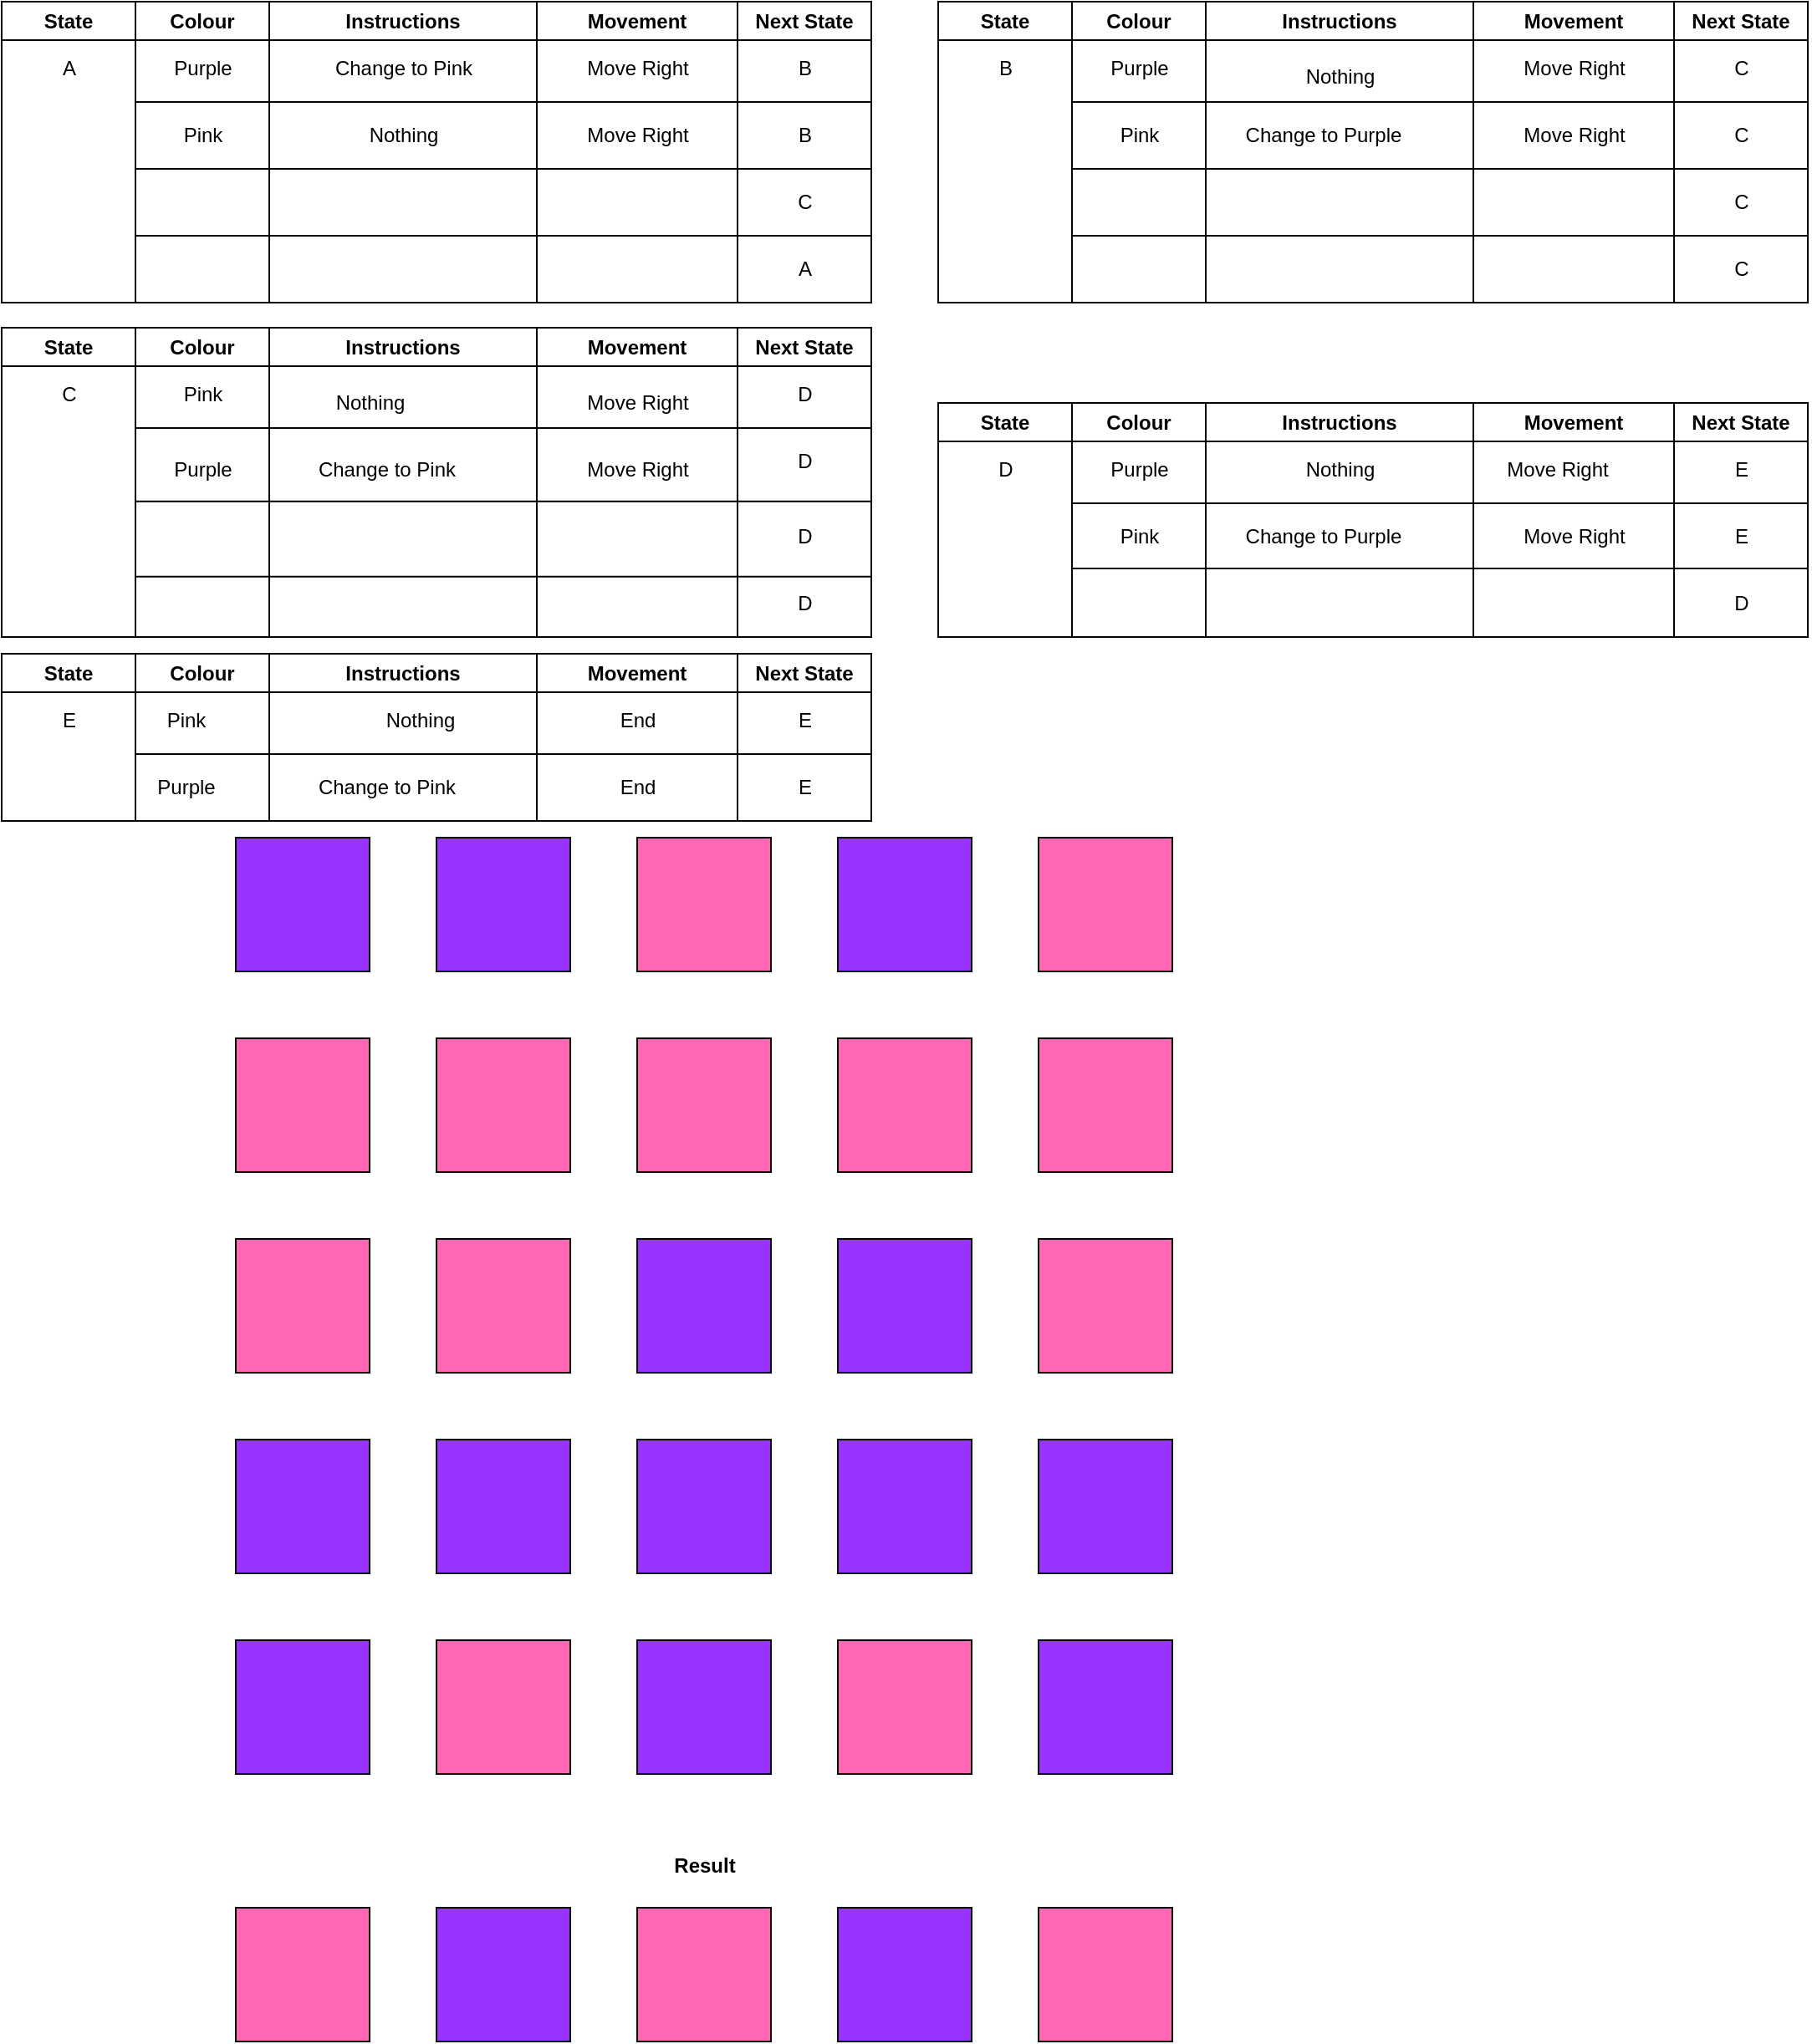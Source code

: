 <mxfile version="21.0.8" type="onedrive"><diagram name="Page-1" id="vKZS9VAAFDw7XRb_pnZu"><mxGraphModel grid="1" page="1" gridSize="10" guides="1" tooltips="1" connect="1" arrows="1" fold="1" pageScale="1" pageWidth="850" pageHeight="1100" math="0" shadow="0"><root><mxCell id="0"/><mxCell id="1" parent="0"/><mxCell id="EM4ZzZLMgmEAqZj2grmT-1" value="State" style="swimlane;whiteSpace=wrap;html=1;" vertex="1" parent="1"><mxGeometry x="-140" y="20" width="80" height="180" as="geometry"/></mxCell><mxCell id="EM4ZzZLMgmEAqZj2grmT-2" value="A" style="text;html=1;align=center;verticalAlign=middle;resizable=0;points=[];autosize=1;strokeColor=none;fillColor=none;" vertex="1" parent="EM4ZzZLMgmEAqZj2grmT-1"><mxGeometry x="25" y="25" width="30" height="30" as="geometry"/></mxCell><mxCell id="EM4ZzZLMgmEAqZj2grmT-3" value="" style="endArrow=none;html=1;rounded=0;" edge="1" parent="1"><mxGeometry width="50" height="50" relative="1" as="geometry"><mxPoint x="-60" y="80" as="sourcePoint"/><mxPoint x="380" y="80" as="targetPoint"/></mxGeometry></mxCell><mxCell id="EM4ZzZLMgmEAqZj2grmT-4" value="Instructions" style="swimlane;whiteSpace=wrap;html=1;" vertex="1" parent="1"><mxGeometry x="20" y="20" width="160" height="180" as="geometry"/></mxCell><mxCell id="EM4ZzZLMgmEAqZj2grmT-5" value="" style="endArrow=none;html=1;rounded=0;" edge="1" parent="EM4ZzZLMgmEAqZj2grmT-4"><mxGeometry width="50" height="50" relative="1" as="geometry"><mxPoint x="-80" y="100" as="sourcePoint"/><mxPoint x="360" y="100" as="targetPoint"/></mxGeometry></mxCell><mxCell id="EM4ZzZLMgmEAqZj2grmT-6" value="" style="endArrow=none;html=1;rounded=0;" edge="1" parent="EM4ZzZLMgmEAqZj2grmT-4"><mxGeometry width="50" height="50" relative="1" as="geometry"><mxPoint x="-80" y="140" as="sourcePoint"/><mxPoint x="360" y="140" as="targetPoint"/></mxGeometry></mxCell><mxCell id="EM4ZzZLMgmEAqZj2grmT-7" value="Movement" style="swimlane;whiteSpace=wrap;html=1;" vertex="1" parent="1"><mxGeometry x="180" y="20" width="120" height="180" as="geometry"/></mxCell><mxCell id="EM4ZzZLMgmEAqZj2grmT-8" value="Next State" style="swimlane;whiteSpace=wrap;html=1;" vertex="1" parent="1"><mxGeometry x="300" y="20" width="80" height="180" as="geometry"/></mxCell><mxCell id="EM4ZzZLMgmEAqZj2grmT-9" value="A" style="text;html=1;align=center;verticalAlign=middle;resizable=0;points=[];autosize=1;strokeColor=none;fillColor=none;" vertex="1" parent="EM4ZzZLMgmEAqZj2grmT-8"><mxGeometry x="25" y="145" width="30" height="30" as="geometry"/></mxCell><mxCell id="EM4ZzZLMgmEAqZj2grmT-10" value="Colour" style="swimlane;whiteSpace=wrap;html=1;" vertex="1" parent="1"><mxGeometry x="-60" y="20" width="80" height="180" as="geometry"/></mxCell><mxCell id="EM4ZzZLMgmEAqZj2grmT-132" value="Pink" style="text;html=1;align=center;verticalAlign=middle;resizable=0;points=[];autosize=1;strokeColor=none;fillColor=none;" vertex="1" parent="EM4ZzZLMgmEAqZj2grmT-10"><mxGeometry x="15" y="65" width="50" height="30" as="geometry"/></mxCell><mxCell id="EM4ZzZLMgmEAqZj2grmT-11" value="" style="whiteSpace=wrap;html=1;aspect=fixed;fillColor=#FF66B3;" vertex="1" parent="1"><mxGeometry y="1160" width="80" height="80" as="geometry"/></mxCell><mxCell id="EM4ZzZLMgmEAqZj2grmT-12" value="" style="whiteSpace=wrap;html=1;aspect=fixed;fillColor=#9933FF;" vertex="1" parent="1"><mxGeometry x="120" y="1160" width="80" height="80" as="geometry"/></mxCell><mxCell id="EM4ZzZLMgmEAqZj2grmT-13" value="" style="whiteSpace=wrap;html=1;aspect=fixed;fillColor=#FF66B3;" vertex="1" parent="1"><mxGeometry x="240" y="1160" width="80" height="80" as="geometry"/></mxCell><mxCell id="EM4ZzZLMgmEAqZj2grmT-14" value="" style="whiteSpace=wrap;html=1;aspect=fixed;fillColor=#9933FF;" vertex="1" parent="1"><mxGeometry x="360" y="1160" width="80" height="80" as="geometry"/></mxCell><mxCell id="EM4ZzZLMgmEAqZj2grmT-15" value="" style="whiteSpace=wrap;html=1;aspect=fixed;fillColor=#FF66B3;" vertex="1" parent="1"><mxGeometry x="480" y="1160" width="80" height="80" as="geometry"/></mxCell><mxCell id="EM4ZzZLMgmEAqZj2grmT-16" value="" style="whiteSpace=wrap;html=1;aspect=fixed;fillColor=#9933FF;" vertex="1" parent="1"><mxGeometry y="520" width="80" height="80" as="geometry"/></mxCell><mxCell id="EM4ZzZLMgmEAqZj2grmT-17" value="" style="whiteSpace=wrap;html=1;aspect=fixed;fillColor=#9933FF;" vertex="1" parent="1"><mxGeometry x="120" y="520" width="80" height="80" as="geometry"/></mxCell><mxCell id="EM4ZzZLMgmEAqZj2grmT-18" value="" style="whiteSpace=wrap;html=1;aspect=fixed;fillColor=#FF66B3;" vertex="1" parent="1"><mxGeometry x="240" y="520" width="80" height="80" as="geometry"/></mxCell><mxCell id="EM4ZzZLMgmEAqZj2grmT-19" value="" style="whiteSpace=wrap;html=1;aspect=fixed;fillColor=#9933FF;" vertex="1" parent="1"><mxGeometry x="360" y="520" width="80" height="80" as="geometry"/></mxCell><mxCell id="EM4ZzZLMgmEAqZj2grmT-20" value="" style="whiteSpace=wrap;html=1;aspect=fixed;fillColor=#FF66B3;" vertex="1" parent="1"><mxGeometry x="480" y="520" width="80" height="80" as="geometry"/></mxCell><mxCell id="EM4ZzZLMgmEAqZj2grmT-21" value="" style="whiteSpace=wrap;html=1;aspect=fixed;fillColor=#FF66B3;" vertex="1" parent="1"><mxGeometry y="640" width="80" height="80" as="geometry"/></mxCell><mxCell id="EM4ZzZLMgmEAqZj2grmT-22" value="" style="whiteSpace=wrap;html=1;aspect=fixed;fillColor=#FF66B3;" vertex="1" parent="1"><mxGeometry x="120" y="640" width="80" height="80" as="geometry"/></mxCell><mxCell id="EM4ZzZLMgmEAqZj2grmT-23" value="" style="whiteSpace=wrap;html=1;aspect=fixed;fillColor=#FF66B3;" vertex="1" parent="1"><mxGeometry x="240" y="640" width="80" height="80" as="geometry"/></mxCell><mxCell id="EM4ZzZLMgmEAqZj2grmT-24" value="" style="whiteSpace=wrap;html=1;aspect=fixed;fillColor=#FF66B3;" vertex="1" parent="1"><mxGeometry x="360" y="640" width="80" height="80" as="geometry"/></mxCell><mxCell id="EM4ZzZLMgmEAqZj2grmT-25" value="" style="whiteSpace=wrap;html=1;aspect=fixed;fillColor=#FF66B3;" vertex="1" parent="1"><mxGeometry x="480" y="640" width="80" height="80" as="geometry"/></mxCell><mxCell id="EM4ZzZLMgmEAqZj2grmT-26" value="" style="whiteSpace=wrap;html=1;aspect=fixed;fillColor=#FF66B3;" vertex="1" parent="1"><mxGeometry y="760" width="80" height="80" as="geometry"/></mxCell><mxCell id="EM4ZzZLMgmEAqZj2grmT-27" value="" style="whiteSpace=wrap;html=1;aspect=fixed;fillColor=#FF66B3;" vertex="1" parent="1"><mxGeometry x="120" y="760" width="80" height="80" as="geometry"/></mxCell><mxCell id="EM4ZzZLMgmEAqZj2grmT-28" value="" style="whiteSpace=wrap;html=1;aspect=fixed;fillColor=#9933FF;" vertex="1" parent="1"><mxGeometry x="240" y="760" width="80" height="80" as="geometry"/></mxCell><mxCell id="EM4ZzZLMgmEAqZj2grmT-29" value="" style="whiteSpace=wrap;html=1;aspect=fixed;fillColor=#9933FF;" vertex="1" parent="1"><mxGeometry x="360" y="760" width="80" height="80" as="geometry"/></mxCell><mxCell id="EM4ZzZLMgmEAqZj2grmT-30" value="" style="whiteSpace=wrap;html=1;aspect=fixed;fillColor=#FF66B3;" vertex="1" parent="1"><mxGeometry x="480" y="760" width="80" height="80" as="geometry"/></mxCell><mxCell id="EM4ZzZLMgmEAqZj2grmT-31" value="" style="whiteSpace=wrap;html=1;aspect=fixed;fillColor=#9933FF;" vertex="1" parent="1"><mxGeometry y="880" width="80" height="80" as="geometry"/></mxCell><mxCell id="EM4ZzZLMgmEAqZj2grmT-32" value="" style="whiteSpace=wrap;html=1;aspect=fixed;fillColor=#9933FF;" vertex="1" parent="1"><mxGeometry x="120" y="880" width="80" height="80" as="geometry"/></mxCell><mxCell id="EM4ZzZLMgmEAqZj2grmT-33" value="" style="whiteSpace=wrap;html=1;aspect=fixed;fillColor=#9933FF;" vertex="1" parent="1"><mxGeometry x="240" y="880" width="80" height="80" as="geometry"/></mxCell><mxCell id="EM4ZzZLMgmEAqZj2grmT-34" value="" style="whiteSpace=wrap;html=1;aspect=fixed;fillColor=#9933FF;" vertex="1" parent="1"><mxGeometry x="360" y="880" width="80" height="80" as="geometry"/></mxCell><mxCell id="EM4ZzZLMgmEAqZj2grmT-35" value="" style="whiteSpace=wrap;html=1;aspect=fixed;fillColor=#9933FF;" vertex="1" parent="1"><mxGeometry x="480" y="880" width="80" height="80" as="geometry"/></mxCell><mxCell id="EM4ZzZLMgmEAqZj2grmT-36" value="" style="whiteSpace=wrap;html=1;aspect=fixed;fillColor=#9933FF;" vertex="1" parent="1"><mxGeometry y="1000" width="80" height="80" as="geometry"/></mxCell><mxCell id="EM4ZzZLMgmEAqZj2grmT-37" value="" style="whiteSpace=wrap;html=1;aspect=fixed;fillColor=#FF66B3;" vertex="1" parent="1"><mxGeometry x="120" y="1000" width="80" height="80" as="geometry"/></mxCell><mxCell id="EM4ZzZLMgmEAqZj2grmT-38" value="" style="whiteSpace=wrap;html=1;aspect=fixed;fillColor=#9933FF;" vertex="1" parent="1"><mxGeometry x="240" y="1000" width="80" height="80" as="geometry"/></mxCell><mxCell id="EM4ZzZLMgmEAqZj2grmT-39" value="" style="whiteSpace=wrap;html=1;aspect=fixed;fillColor=#FF66B3;" vertex="1" parent="1"><mxGeometry x="360" y="1000" width="80" height="80" as="geometry"/></mxCell><mxCell id="EM4ZzZLMgmEAqZj2grmT-40" value="" style="whiteSpace=wrap;html=1;aspect=fixed;fillColor=#9933FF;" vertex="1" parent="1"><mxGeometry x="480" y="1000" width="80" height="80" as="geometry"/></mxCell><mxCell id="EM4ZzZLMgmEAqZj2grmT-41" value="B" style="text;html=1;align=center;verticalAlign=middle;resizable=0;points=[];autosize=1;strokeColor=none;fillColor=none;" vertex="1" parent="1"><mxGeometry x="325" y="45" width="30" height="30" as="geometry"/></mxCell><mxCell id="EM4ZzZLMgmEAqZj2grmT-42" value="State" style="swimlane;whiteSpace=wrap;html=1;" vertex="1" parent="1"><mxGeometry x="420" y="20" width="80" height="180" as="geometry"/></mxCell><mxCell id="EM4ZzZLMgmEAqZj2grmT-43" value="B" style="text;html=1;align=center;verticalAlign=middle;resizable=0;points=[];autosize=1;strokeColor=none;fillColor=none;" vertex="1" parent="EM4ZzZLMgmEAqZj2grmT-42"><mxGeometry x="25" y="25" width="30" height="30" as="geometry"/></mxCell><mxCell id="EM4ZzZLMgmEAqZj2grmT-44" value="" style="endArrow=none;html=1;rounded=0;" edge="1" parent="1"><mxGeometry width="50" height="50" relative="1" as="geometry"><mxPoint x="500" y="80" as="sourcePoint"/><mxPoint x="940" y="80" as="targetPoint"/></mxGeometry></mxCell><mxCell id="EM4ZzZLMgmEAqZj2grmT-45" value="Instructions" style="swimlane;whiteSpace=wrap;html=1;" vertex="1" parent="1"><mxGeometry x="580" y="20" width="160" height="180" as="geometry"/></mxCell><mxCell id="EM4ZzZLMgmEAqZj2grmT-46" value="" style="endArrow=none;html=1;rounded=0;" edge="1" parent="EM4ZzZLMgmEAqZj2grmT-45"><mxGeometry width="50" height="50" relative="1" as="geometry"><mxPoint x="-80" y="100" as="sourcePoint"/><mxPoint x="360" y="100" as="targetPoint"/></mxGeometry></mxCell><mxCell id="EM4ZzZLMgmEAqZj2grmT-47" value="" style="endArrow=none;html=1;rounded=0;" edge="1" parent="EM4ZzZLMgmEAqZj2grmT-45"><mxGeometry width="50" height="50" relative="1" as="geometry"><mxPoint x="-80" y="140" as="sourcePoint"/><mxPoint x="360" y="140" as="targetPoint"/></mxGeometry></mxCell><mxCell id="EM4ZzZLMgmEAqZj2grmT-120" value="Nothing" style="text;html=1;align=center;verticalAlign=middle;resizable=0;points=[];autosize=1;strokeColor=none;fillColor=none;" vertex="1" parent="EM4ZzZLMgmEAqZj2grmT-45"><mxGeometry x="50" y="30" width="60" height="30" as="geometry"/></mxCell><mxCell id="EM4ZzZLMgmEAqZj2grmT-48" value="Movement" style="swimlane;whiteSpace=wrap;html=1;" vertex="1" parent="1"><mxGeometry x="740" y="20" width="120" height="180" as="geometry"/></mxCell><mxCell id="EM4ZzZLMgmEAqZj2grmT-49" value="Next State" style="swimlane;whiteSpace=wrap;html=1;" vertex="1" parent="1"><mxGeometry x="860" y="20" width="80" height="180" as="geometry"/></mxCell><mxCell id="EM4ZzZLMgmEAqZj2grmT-50" value="Colour" style="swimlane;whiteSpace=wrap;html=1;startSize=23;" vertex="1" parent="1"><mxGeometry x="500" y="20" width="80" height="180" as="geometry"/></mxCell><mxCell id="EM4ZzZLMgmEAqZj2grmT-51" value="C" style="text;html=1;align=center;verticalAlign=middle;resizable=0;points=[];autosize=1;strokeColor=none;fillColor=none;" vertex="1" parent="1"><mxGeometry x="885" y="45" width="30" height="30" as="geometry"/></mxCell><mxCell id="EM4ZzZLMgmEAqZj2grmT-52" value="C" style="text;html=1;align=center;verticalAlign=middle;resizable=0;points=[];autosize=1;strokeColor=none;fillColor=none;" vertex="1" parent="1"><mxGeometry x="885" y="85" width="30" height="30" as="geometry"/></mxCell><mxCell id="EM4ZzZLMgmEAqZj2grmT-53" value="State" style="swimlane;whiteSpace=wrap;html=1;" vertex="1" parent="1"><mxGeometry x="-140" y="215" width="80" height="185" as="geometry"/></mxCell><mxCell id="EM4ZzZLMgmEAqZj2grmT-54" value="C" style="text;html=1;align=center;verticalAlign=middle;resizable=0;points=[];autosize=1;strokeColor=none;fillColor=none;" vertex="1" parent="EM4ZzZLMgmEAqZj2grmT-53"><mxGeometry x="25" y="25" width="30" height="30" as="geometry"/></mxCell><mxCell id="EM4ZzZLMgmEAqZj2grmT-55" value="" style="endArrow=none;html=1;rounded=0;" edge="1" parent="1"><mxGeometry width="50" height="50" relative="1" as="geometry"><mxPoint x="-60" y="275" as="sourcePoint"/><mxPoint x="380" y="275" as="targetPoint"/></mxGeometry></mxCell><mxCell id="EM4ZzZLMgmEAqZj2grmT-56" value="Instructions" style="swimlane;whiteSpace=wrap;html=1;" vertex="1" parent="1"><mxGeometry x="20" y="215" width="160" height="185" as="geometry"/></mxCell><mxCell id="EM4ZzZLMgmEAqZj2grmT-59" value="Movement" style="swimlane;whiteSpace=wrap;html=1;" vertex="1" parent="1"><mxGeometry x="180" y="215" width="120" height="185" as="geometry"/></mxCell><mxCell id="EM4ZzZLMgmEAqZj2grmT-60" value="" style="endArrow=none;html=1;rounded=0;" edge="1" parent="EM4ZzZLMgmEAqZj2grmT-59"><mxGeometry width="50" height="50" relative="1" as="geometry"><mxPoint x="-240" y="103.82" as="sourcePoint"/><mxPoint x="200" y="103.82" as="targetPoint"/></mxGeometry></mxCell><mxCell id="EM4ZzZLMgmEAqZj2grmT-61" value="" style="endArrow=none;html=1;rounded=0;" edge="1" parent="EM4ZzZLMgmEAqZj2grmT-59"><mxGeometry width="50" height="50" relative="1" as="geometry"><mxPoint x="-240" y="148.82" as="sourcePoint"/><mxPoint x="200" y="148.82" as="targetPoint"/></mxGeometry></mxCell><mxCell id="EM4ZzZLMgmEAqZj2grmT-62" value="Next State" style="swimlane;whiteSpace=wrap;html=1;" vertex="1" parent="1"><mxGeometry x="300" y="215" width="80" height="185" as="geometry"/></mxCell><mxCell id="EM4ZzZLMgmEAqZj2grmT-63" value="D" style="text;html=1;align=center;verticalAlign=middle;resizable=0;points=[];autosize=1;strokeColor=none;fillColor=none;" vertex="1" parent="EM4ZzZLMgmEAqZj2grmT-62"><mxGeometry x="25" y="110" width="30" height="30" as="geometry"/></mxCell><mxCell id="EM4ZzZLMgmEAqZj2grmT-64" value="Colour" style="swimlane;whiteSpace=wrap;html=1;" vertex="1" parent="1"><mxGeometry x="-60" y="215" width="80" height="185" as="geometry"/></mxCell><mxCell id="EM4ZzZLMgmEAqZj2grmT-122" value="Pink" style="text;html=1;align=center;verticalAlign=middle;resizable=0;points=[];autosize=1;strokeColor=none;fillColor=none;" vertex="1" parent="EM4ZzZLMgmEAqZj2grmT-64"><mxGeometry x="15" y="25" width="50" height="30" as="geometry"/></mxCell><mxCell id="EM4ZzZLMgmEAqZj2grmT-66" value="D" style="text;html=1;align=center;verticalAlign=middle;resizable=0;points=[];autosize=1;strokeColor=none;fillColor=none;" vertex="1" parent="1"><mxGeometry x="325" y="240" width="30" height="30" as="geometry"/></mxCell><mxCell id="EM4ZzZLMgmEAqZj2grmT-67" value="State" style="swimlane;whiteSpace=wrap;html=1;" vertex="1" parent="1"><mxGeometry x="420" y="260" width="80" height="140" as="geometry"/></mxCell><mxCell id="EM4ZzZLMgmEAqZj2grmT-68" value="D" style="text;html=1;align=center;verticalAlign=middle;resizable=0;points=[];autosize=1;strokeColor=none;fillColor=none;" vertex="1" parent="EM4ZzZLMgmEAqZj2grmT-67"><mxGeometry x="25" y="25" width="30" height="30" as="geometry"/></mxCell><mxCell id="EM4ZzZLMgmEAqZj2grmT-69" value="" style="endArrow=none;html=1;rounded=0;" edge="1" parent="1"><mxGeometry width="50" height="50" relative="1" as="geometry"><mxPoint x="500" y="320" as="sourcePoint"/><mxPoint x="940" y="320" as="targetPoint"/></mxGeometry></mxCell><mxCell id="EM4ZzZLMgmEAqZj2grmT-70" value="Instructions" style="swimlane;whiteSpace=wrap;html=1;" vertex="1" parent="1"><mxGeometry x="580" y="260" width="160" height="140" as="geometry"/></mxCell><mxCell id="EM4ZzZLMgmEAqZj2grmT-71" value="Movement" style="swimlane;whiteSpace=wrap;html=1;" vertex="1" parent="1"><mxGeometry x="740" y="260" width="120" height="140" as="geometry"/></mxCell><mxCell id="EM4ZzZLMgmEAqZj2grmT-72" value="Next State" style="swimlane;whiteSpace=wrap;html=1;" vertex="1" parent="1"><mxGeometry x="860" y="260" width="80" height="140" as="geometry"/></mxCell><mxCell id="EM4ZzZLMgmEAqZj2grmT-73" value="E" style="text;html=1;align=center;verticalAlign=middle;resizable=0;points=[];autosize=1;strokeColor=none;fillColor=none;" vertex="1" parent="EM4ZzZLMgmEAqZj2grmT-72"><mxGeometry x="25" y="65" width="30" height="30" as="geometry"/></mxCell><mxCell id="EM4ZzZLMgmEAqZj2grmT-74" value="" style="endArrow=none;html=1;rounded=0;" edge="1" parent="EM4ZzZLMgmEAqZj2grmT-72"><mxGeometry width="50" height="50" relative="1" as="geometry"><mxPoint x="-360" y="99" as="sourcePoint"/><mxPoint x="80" y="99" as="targetPoint"/></mxGeometry></mxCell><mxCell id="EM4ZzZLMgmEAqZj2grmT-75" value="Colour" style="swimlane;whiteSpace=wrap;html=1;" vertex="1" parent="1"><mxGeometry x="500" y="260" width="80" height="140" as="geometry"/></mxCell><mxCell id="EM4ZzZLMgmEAqZj2grmT-125" value="Purple" style="text;html=1;align=center;verticalAlign=middle;resizable=0;points=[];autosize=1;strokeColor=none;fillColor=none;" vertex="1" parent="EM4ZzZLMgmEAqZj2grmT-75"><mxGeometry x="10" y="25" width="60" height="30" as="geometry"/></mxCell><mxCell id="EM4ZzZLMgmEAqZj2grmT-76" value="E" style="text;html=1;align=center;verticalAlign=middle;resizable=0;points=[];autosize=1;strokeColor=none;fillColor=none;" vertex="1" parent="1"><mxGeometry x="885" y="285" width="30" height="30" as="geometry"/></mxCell><mxCell id="EM4ZzZLMgmEAqZj2grmT-77" value="B" style="text;html=1;align=center;verticalAlign=middle;resizable=0;points=[];autosize=1;strokeColor=none;fillColor=none;" vertex="1" parent="1"><mxGeometry x="325" y="85" width="30" height="30" as="geometry"/></mxCell><mxCell id="EM4ZzZLMgmEAqZj2grmT-78" value="C" style="text;html=1;align=center;verticalAlign=middle;resizable=0;points=[];autosize=1;strokeColor=none;fillColor=none;" vertex="1" parent="1"><mxGeometry x="885" y="125" width="30" height="30" as="geometry"/></mxCell><mxCell id="EM4ZzZLMgmEAqZj2grmT-79" value="&lt;b&gt;Result&lt;/b&gt;" style="text;html=1;align=center;verticalAlign=middle;resizable=0;points=[];autosize=1;strokeColor=none;fillColor=none;" vertex="1" parent="1"><mxGeometry x="250" y="1120" width="60" height="30" as="geometry"/></mxCell><mxCell id="EM4ZzZLMgmEAqZj2grmT-80" value="C" style="text;html=1;align=center;verticalAlign=middle;resizable=0;points=[];autosize=1;strokeColor=none;fillColor=none;" vertex="1" parent="1"><mxGeometry x="325" y="125" width="30" height="30" as="geometry"/></mxCell><mxCell id="EM4ZzZLMgmEAqZj2grmT-81" value="C" style="text;html=1;align=center;verticalAlign=middle;resizable=0;points=[];autosize=1;strokeColor=none;fillColor=none;" vertex="1" parent="1"><mxGeometry x="885" y="165" width="30" height="30" as="geometry"/></mxCell><mxCell id="EM4ZzZLMgmEAqZj2grmT-82" value="State" style="swimlane;whiteSpace=wrap;html=1;" vertex="1" parent="1"><mxGeometry x="-140" y="410" width="80" height="100" as="geometry"/></mxCell><mxCell id="EM4ZzZLMgmEAqZj2grmT-83" value="E" style="text;html=1;align=center;verticalAlign=middle;resizable=0;points=[];autosize=1;strokeColor=none;fillColor=none;" vertex="1" parent="EM4ZzZLMgmEAqZj2grmT-82"><mxGeometry x="25" y="25" width="30" height="30" as="geometry"/></mxCell><mxCell id="EM4ZzZLMgmEAqZj2grmT-84" value="" style="endArrow=none;html=1;rounded=0;" edge="1" parent="1"><mxGeometry width="50" height="50" relative="1" as="geometry"><mxPoint x="-60" y="470" as="sourcePoint"/><mxPoint x="380" y="470" as="targetPoint"/></mxGeometry></mxCell><mxCell id="EM4ZzZLMgmEAqZj2grmT-85" value="Instructions" style="swimlane;whiteSpace=wrap;html=1;" vertex="1" parent="1"><mxGeometry x="20" y="410" width="160" height="100" as="geometry"/></mxCell><mxCell id="EM4ZzZLMgmEAqZj2grmT-86" value="Movement" style="swimlane;whiteSpace=wrap;html=1;" vertex="1" parent="1"><mxGeometry x="180" y="410" width="120" height="100" as="geometry"/></mxCell><mxCell id="EM4ZzZLMgmEAqZj2grmT-87" value="Next State" style="swimlane;whiteSpace=wrap;html=1;" vertex="1" parent="1"><mxGeometry x="300" y="410" width="80" height="100" as="geometry"/></mxCell><mxCell id="EM4ZzZLMgmEAqZj2grmT-88" value="Colour" style="swimlane;whiteSpace=wrap;html=1;" vertex="1" parent="1"><mxGeometry x="-60" y="410" width="80" height="100" as="geometry"/></mxCell><mxCell id="EM4ZzZLMgmEAqZj2grmT-89" value="D" style="text;html=1;align=center;verticalAlign=middle;resizable=0;points=[];autosize=1;strokeColor=none;fillColor=none;" vertex="1" parent="1"><mxGeometry x="325" y="280" width="30" height="30" as="geometry"/></mxCell><mxCell id="EM4ZzZLMgmEAqZj2grmT-90" value="D" style="text;html=1;align=center;verticalAlign=middle;resizable=0;points=[];autosize=1;strokeColor=none;fillColor=none;" vertex="1" parent="1"><mxGeometry x="885" y="365" width="30" height="30" as="geometry"/></mxCell><mxCell id="EM4ZzZLMgmEAqZj2grmT-91" value="D" style="text;html=1;align=center;verticalAlign=middle;resizable=0;points=[];autosize=1;strokeColor=none;fillColor=none;" vertex="1" parent="1"><mxGeometry x="325" y="365" width="30" height="30" as="geometry"/></mxCell><mxCell id="EM4ZzZLMgmEAqZj2grmT-116" value="Purple" style="text;html=1;align=center;verticalAlign=middle;resizable=0;points=[];autosize=1;strokeColor=none;fillColor=none;" vertex="1" parent="1"><mxGeometry x="-50" y="45" width="60" height="30" as="geometry"/></mxCell><mxCell id="EM4ZzZLMgmEAqZj2grmT-117" value="Change to Pink" style="text;html=1;align=center;verticalAlign=middle;resizable=0;points=[];autosize=1;strokeColor=none;fillColor=none;" vertex="1" parent="1"><mxGeometry x="45" y="45" width="110" height="30" as="geometry"/></mxCell><mxCell id="EM4ZzZLMgmEAqZj2grmT-118" value="Move Right" style="text;html=1;align=center;verticalAlign=middle;resizable=0;points=[];autosize=1;strokeColor=none;fillColor=none;" vertex="1" parent="1"><mxGeometry x="200" y="45" width="80" height="30" as="geometry"/></mxCell><mxCell id="EM4ZzZLMgmEAqZj2grmT-119" value="Purple" style="text;html=1;align=center;verticalAlign=middle;resizable=0;points=[];autosize=1;strokeColor=none;fillColor=none;" vertex="1" parent="1"><mxGeometry x="510" y="45" width="60" height="30" as="geometry"/></mxCell><mxCell id="EM4ZzZLMgmEAqZj2grmT-121" value="Move Right" style="text;html=1;align=center;verticalAlign=middle;resizable=0;points=[];autosize=1;strokeColor=none;fillColor=none;" vertex="1" parent="1"><mxGeometry x="760" y="45" width="80" height="30" as="geometry"/></mxCell><mxCell id="EM4ZzZLMgmEAqZj2grmT-123" value="Nothing" style="text;html=1;align=center;verticalAlign=middle;resizable=0;points=[];autosize=1;strokeColor=none;fillColor=none;" vertex="1" parent="1"><mxGeometry x="50" y="245" width="60" height="30" as="geometry"/></mxCell><mxCell id="EM4ZzZLMgmEAqZj2grmT-124" value="Move Right" style="text;html=1;align=center;verticalAlign=middle;resizable=0;points=[];autosize=1;strokeColor=none;fillColor=none;" vertex="1" parent="1"><mxGeometry x="200" y="245" width="80" height="30" as="geometry"/></mxCell><mxCell id="EM4ZzZLMgmEAqZj2grmT-126" value="Nothing" style="text;html=1;align=center;verticalAlign=middle;resizable=0;points=[];autosize=1;strokeColor=none;fillColor=none;" vertex="1" parent="1"><mxGeometry x="630" y="285" width="60" height="30" as="geometry"/></mxCell><mxCell id="EM4ZzZLMgmEAqZj2grmT-127" value="Move Right" style="text;html=1;align=center;verticalAlign=middle;resizable=0;points=[];autosize=1;strokeColor=none;fillColor=none;" vertex="1" parent="1"><mxGeometry x="750" y="285" width="80" height="30" as="geometry"/></mxCell><mxCell id="EM4ZzZLMgmEAqZj2grmT-128" value="Pink" style="text;html=1;align=center;verticalAlign=middle;resizable=0;points=[];autosize=1;strokeColor=none;fillColor=none;" vertex="1" parent="1"><mxGeometry x="-55" y="435" width="50" height="30" as="geometry"/></mxCell><mxCell id="EM4ZzZLMgmEAqZj2grmT-129" value="Nothing" style="text;html=1;align=center;verticalAlign=middle;resizable=0;points=[];autosize=1;strokeColor=none;fillColor=none;" vertex="1" parent="1"><mxGeometry x="80" y="435" width="60" height="30" as="geometry"/></mxCell><mxCell id="EM4ZzZLMgmEAqZj2grmT-130" value="End" style="text;html=1;align=center;verticalAlign=middle;resizable=0;points=[];autosize=1;strokeColor=none;fillColor=none;" vertex="1" parent="1"><mxGeometry x="220" y="435" width="40" height="30" as="geometry"/></mxCell><mxCell id="EM4ZzZLMgmEAqZj2grmT-131" value="E" style="text;html=1;align=center;verticalAlign=middle;resizable=0;points=[];autosize=1;strokeColor=none;fillColor=none;" vertex="1" parent="1"><mxGeometry x="325" y="435" width="30" height="30" as="geometry"/></mxCell><mxCell id="EM4ZzZLMgmEAqZj2grmT-133" value="Nothing" style="text;html=1;align=center;verticalAlign=middle;resizable=0;points=[];autosize=1;strokeColor=none;fillColor=none;" vertex="1" parent="1"><mxGeometry x="70" y="85" width="60" height="30" as="geometry"/></mxCell><mxCell id="EM4ZzZLMgmEAqZj2grmT-134" value="Move Right" style="text;html=1;align=center;verticalAlign=middle;resizable=0;points=[];autosize=1;strokeColor=none;fillColor=none;" vertex="1" parent="1"><mxGeometry x="200" y="85" width="80" height="30" as="geometry"/></mxCell><mxCell id="EM4ZzZLMgmEAqZj2grmT-135" value="Pink" style="text;html=1;align=center;verticalAlign=middle;resizable=0;points=[];autosize=1;strokeColor=none;fillColor=none;" vertex="1" parent="1"><mxGeometry x="515" y="85" width="50" height="30" as="geometry"/></mxCell><mxCell id="EM4ZzZLMgmEAqZj2grmT-136" value="Change to Purple" style="text;html=1;align=center;verticalAlign=middle;resizable=0;points=[];autosize=1;strokeColor=none;fillColor=none;" vertex="1" parent="1"><mxGeometry x="590" y="85" width="120" height="30" as="geometry"/></mxCell><mxCell id="EM4ZzZLMgmEAqZj2grmT-137" value="Move Right" style="text;html=1;align=center;verticalAlign=middle;resizable=0;points=[];autosize=1;strokeColor=none;fillColor=none;" vertex="1" parent="1"><mxGeometry x="760" y="85" width="80" height="30" as="geometry"/></mxCell><mxCell id="EM4ZzZLMgmEAqZj2grmT-138" value="Purple" style="text;html=1;align=center;verticalAlign=middle;resizable=0;points=[];autosize=1;strokeColor=none;fillColor=none;" vertex="1" parent="1"><mxGeometry x="-50" y="285" width="60" height="30" as="geometry"/></mxCell><mxCell id="EM4ZzZLMgmEAqZj2grmT-139" value="Change to Pink" style="text;html=1;align=center;verticalAlign=middle;resizable=0;points=[];autosize=1;strokeColor=none;fillColor=none;" vertex="1" parent="1"><mxGeometry x="35" y="285" width="110" height="30" as="geometry"/></mxCell><mxCell id="EM4ZzZLMgmEAqZj2grmT-140" value="Move Right" style="text;html=1;align=center;verticalAlign=middle;resizable=0;points=[];autosize=1;strokeColor=none;fillColor=none;" vertex="1" parent="1"><mxGeometry x="200" y="285" width="80" height="30" as="geometry"/></mxCell><mxCell id="EM4ZzZLMgmEAqZj2grmT-141" value="Pink" style="text;html=1;align=center;verticalAlign=middle;resizable=0;points=[];autosize=1;strokeColor=none;fillColor=none;" vertex="1" parent="1"><mxGeometry x="515" y="325" width="50" height="30" as="geometry"/></mxCell><mxCell id="EM4ZzZLMgmEAqZj2grmT-142" value="Change to Purple" style="text;html=1;align=center;verticalAlign=middle;resizable=0;points=[];autosize=1;strokeColor=none;fillColor=none;" vertex="1" parent="1"><mxGeometry x="590" y="325" width="120" height="30" as="geometry"/></mxCell><mxCell id="EM4ZzZLMgmEAqZj2grmT-143" value="Move Right" style="text;html=1;align=center;verticalAlign=middle;resizable=0;points=[];autosize=1;strokeColor=none;fillColor=none;" vertex="1" parent="1"><mxGeometry x="760" y="325" width="80" height="30" as="geometry"/></mxCell><mxCell id="EM4ZzZLMgmEAqZj2grmT-145" value="Purple" style="text;html=1;align=center;verticalAlign=middle;resizable=0;points=[];autosize=1;strokeColor=none;fillColor=none;" vertex="1" parent="1"><mxGeometry x="-60" y="475" width="60" height="30" as="geometry"/></mxCell><mxCell id="EM4ZzZLMgmEAqZj2grmT-146" value="Change to Pink" style="text;html=1;align=center;verticalAlign=middle;resizable=0;points=[];autosize=1;strokeColor=none;fillColor=none;" vertex="1" parent="1"><mxGeometry x="35" y="475" width="110" height="30" as="geometry"/></mxCell><mxCell id="EM4ZzZLMgmEAqZj2grmT-147" value="End" style="text;html=1;align=center;verticalAlign=middle;resizable=0;points=[];autosize=1;strokeColor=none;fillColor=none;" vertex="1" parent="1"><mxGeometry x="220" y="475" width="40" height="30" as="geometry"/></mxCell><mxCell id="EM4ZzZLMgmEAqZj2grmT-148" value="E" style="text;html=1;align=center;verticalAlign=middle;resizable=0;points=[];autosize=1;strokeColor=none;fillColor=none;" vertex="1" parent="1"><mxGeometry x="325" y="475" width="30" height="30" as="geometry"/></mxCell></root></mxGraphModel></diagram></mxfile>